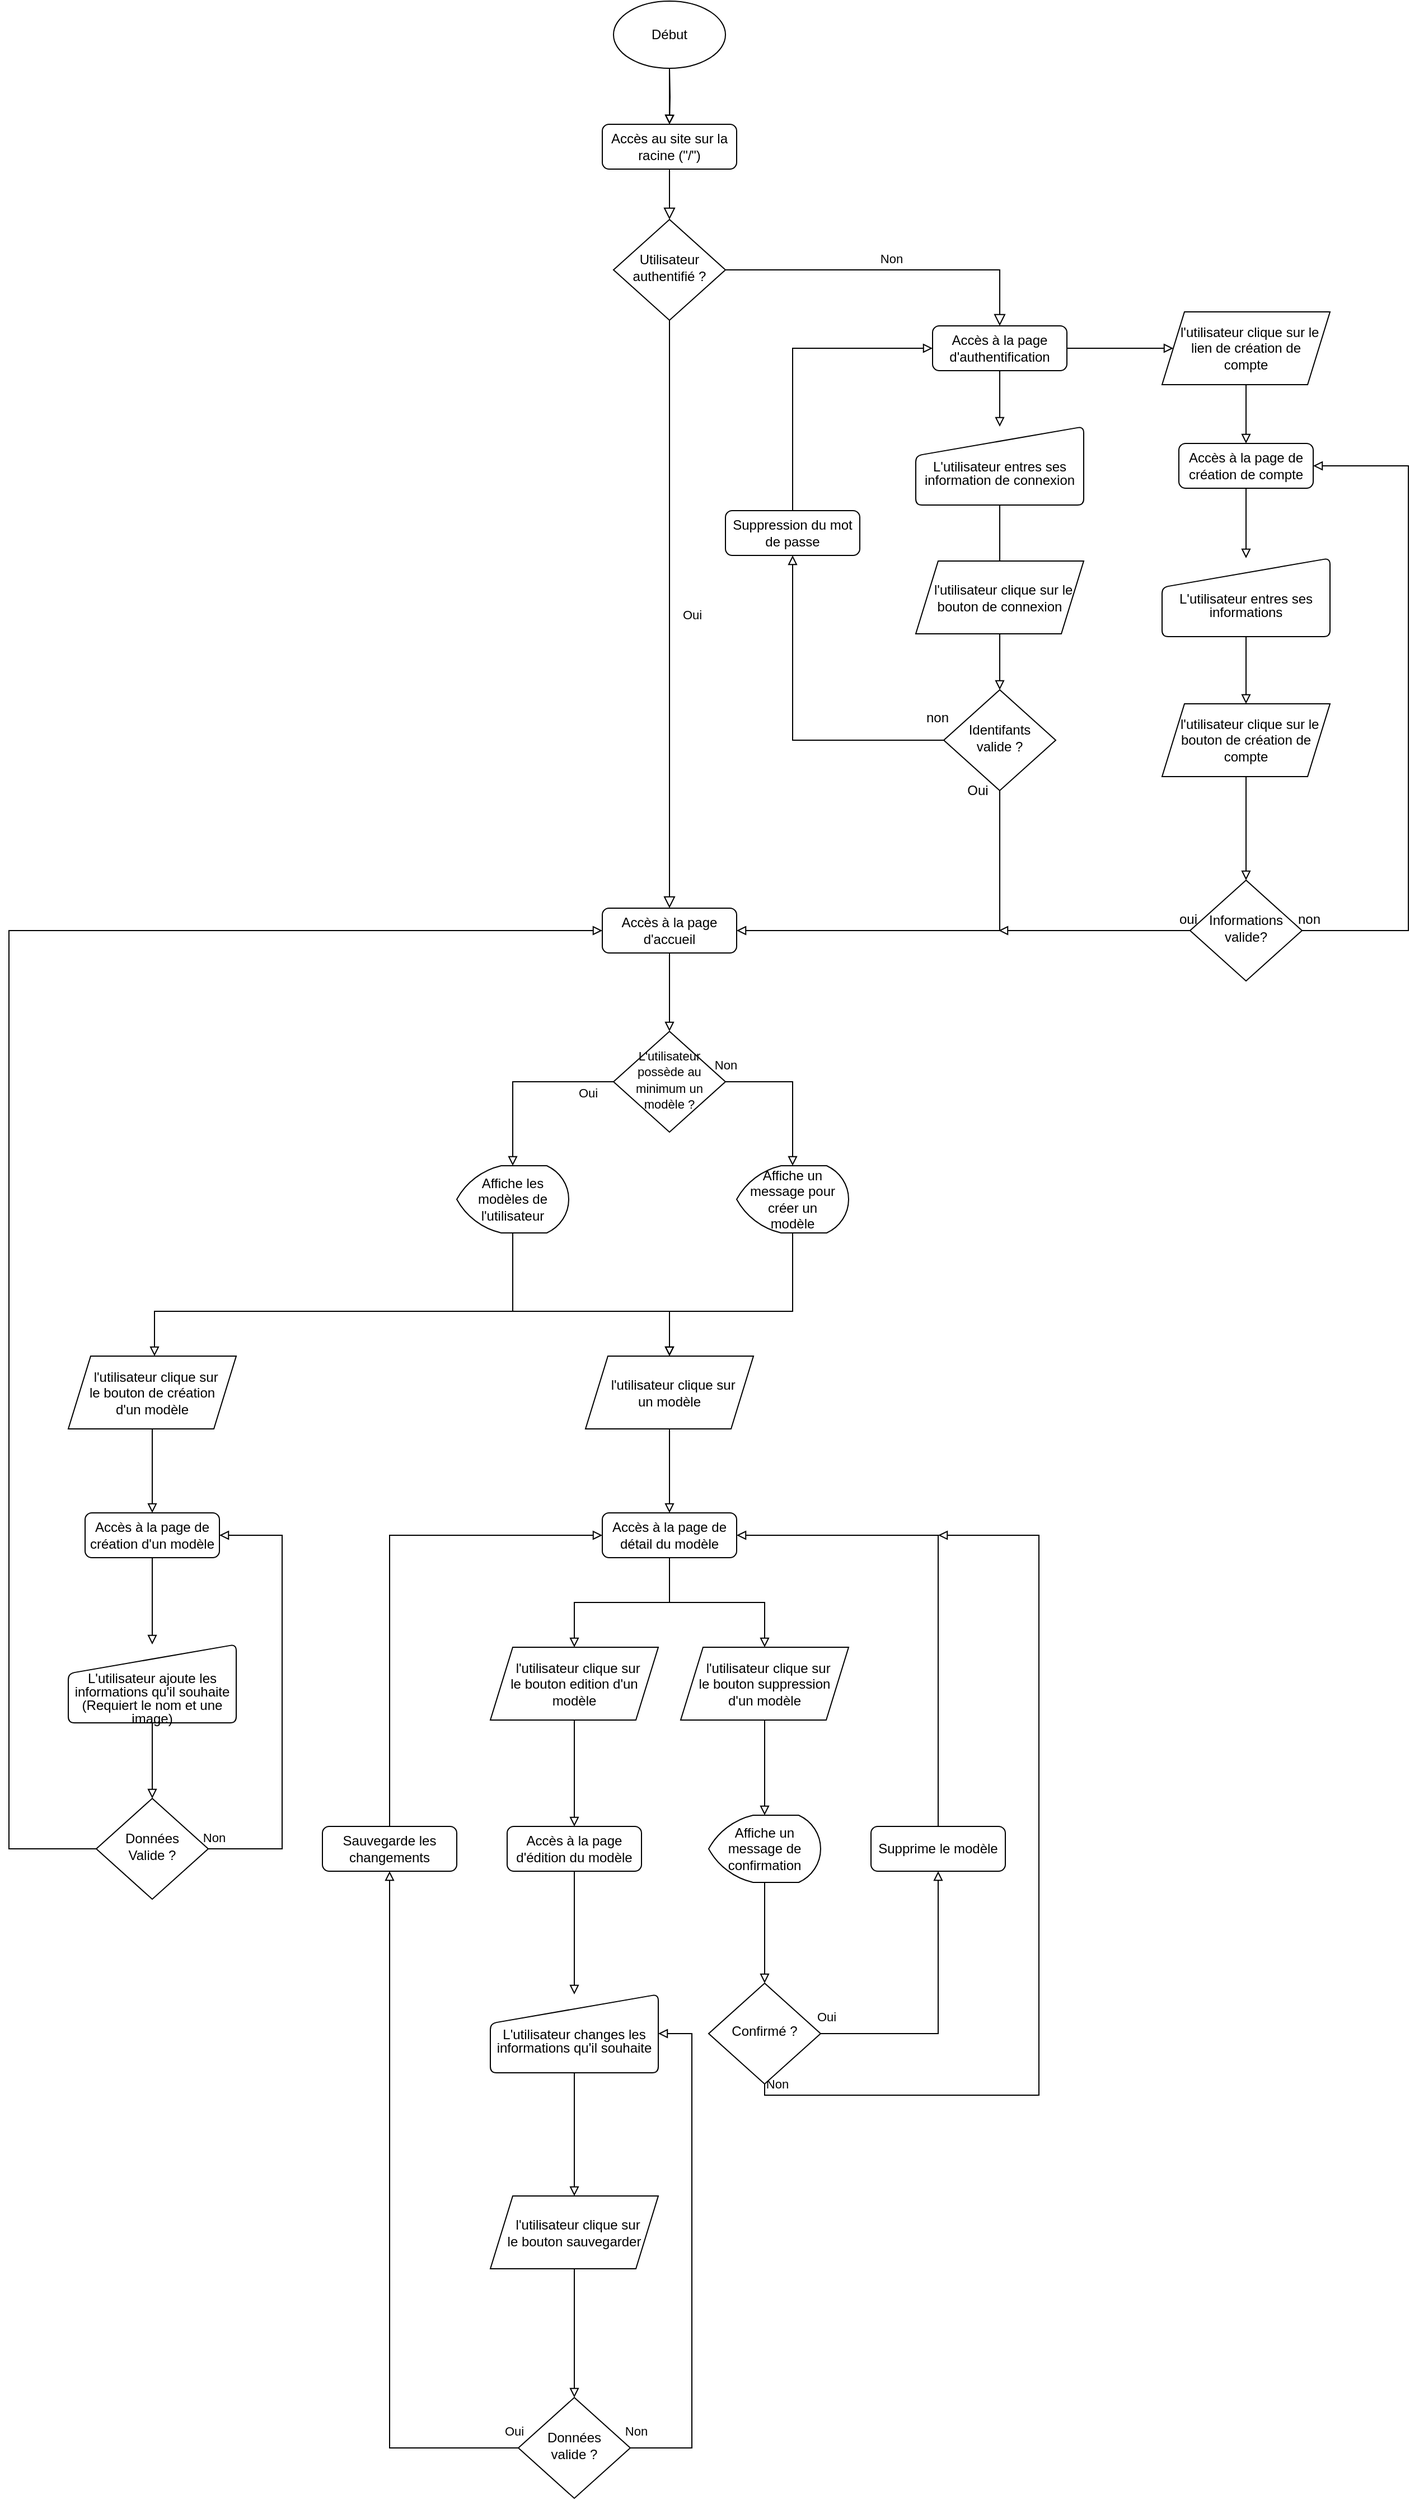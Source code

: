 <mxfile version="20.8.16" type="device"><diagram id="C5RBs43oDa-KdzZeNtuy" name="Page-1"><mxGraphModel dx="2899" dy="1212" grid="1" gridSize="10" guides="1" tooltips="1" connect="1" arrows="1" fold="1" page="1" pageScale="1" pageWidth="827" pageHeight="1169" math="0" shadow="0"><root><mxCell id="WIyWlLk6GJQsqaUBKTNV-0"/><mxCell id="WIyWlLk6GJQsqaUBKTNV-1" parent="WIyWlLk6GJQsqaUBKTNV-0"/><mxCell id="WIyWlLk6GJQsqaUBKTNV-2" value="" style="rounded=0;html=1;jettySize=auto;orthogonalLoop=1;fontSize=11;endArrow=block;endFill=0;endSize=8;strokeWidth=1;shadow=0;labelBackgroundColor=none;edgeStyle=orthogonalEdgeStyle;" parent="WIyWlLk6GJQsqaUBKTNV-1" source="WIyWlLk6GJQsqaUBKTNV-3" target="WIyWlLk6GJQsqaUBKTNV-6" edge="1"><mxGeometry relative="1" as="geometry"/></mxCell><mxCell id="WIyWlLk6GJQsqaUBKTNV-3" value="Accès au site sur la racine (&quot;/&quot;)" style="rounded=1;whiteSpace=wrap;html=1;fontSize=12;glass=0;strokeWidth=1;shadow=0;" parent="WIyWlLk6GJQsqaUBKTNV-1" vertex="1"><mxGeometry x="160" y="150" width="120" height="40" as="geometry"/></mxCell><mxCell id="WIyWlLk6GJQsqaUBKTNV-5" value="Non" style="edgeStyle=orthogonalEdgeStyle;rounded=0;html=1;jettySize=auto;orthogonalLoop=1;fontSize=11;endArrow=block;endFill=0;endSize=8;strokeWidth=1;shadow=0;labelBackgroundColor=none;" parent="WIyWlLk6GJQsqaUBKTNV-1" source="WIyWlLk6GJQsqaUBKTNV-6" target="WIyWlLk6GJQsqaUBKTNV-7" edge="1"><mxGeometry y="10" relative="1" as="geometry"><mxPoint as="offset"/><Array as="points"><mxPoint x="515" y="280"/></Array></mxGeometry></mxCell><mxCell id="WIyWlLk6GJQsqaUBKTNV-6" value="Utilisateur authentifié ?" style="rhombus;whiteSpace=wrap;html=1;shadow=0;fontFamily=Helvetica;fontSize=12;align=center;strokeWidth=1;spacing=6;spacingTop=-4;" parent="WIyWlLk6GJQsqaUBKTNV-1" vertex="1"><mxGeometry x="170" y="235" width="100" height="90" as="geometry"/></mxCell><mxCell id="S2-JYtEL5foQ4OVLpfOe-20" style="edgeStyle=orthogonalEdgeStyle;rounded=0;orthogonalLoop=1;jettySize=auto;html=1;fontSize=12;endArrow=block;endFill=0;" parent="WIyWlLk6GJQsqaUBKTNV-1" source="WIyWlLk6GJQsqaUBKTNV-7" target="S2-JYtEL5foQ4OVLpfOe-7" edge="1"><mxGeometry relative="1" as="geometry"/></mxCell><mxCell id="S2-JYtEL5foQ4OVLpfOe-22" style="edgeStyle=orthogonalEdgeStyle;rounded=0;orthogonalLoop=1;jettySize=auto;html=1;fontSize=12;endArrow=block;endFill=0;" parent="WIyWlLk6GJQsqaUBKTNV-1" source="WIyWlLk6GJQsqaUBKTNV-7" target="S2-JYtEL5foQ4OVLpfOe-18" edge="1"><mxGeometry relative="1" as="geometry"/></mxCell><mxCell id="WIyWlLk6GJQsqaUBKTNV-7" value="Accès à la page d'authentification" style="rounded=1;whiteSpace=wrap;html=1;fontSize=12;glass=0;strokeWidth=1;shadow=0;" parent="WIyWlLk6GJQsqaUBKTNV-1" vertex="1"><mxGeometry x="455" y="330" width="120" height="40" as="geometry"/></mxCell><mxCell id="S2-JYtEL5foQ4OVLpfOe-1" value="" style="edgeStyle=orthogonalEdgeStyle;rounded=0;orthogonalLoop=1;jettySize=auto;html=1;endArrow=block;endFill=0;" parent="WIyWlLk6GJQsqaUBKTNV-1" target="WIyWlLk6GJQsqaUBKTNV-3" edge="1"><mxGeometry relative="1" as="geometry"><mxPoint x="220" y="100" as="sourcePoint"/></mxGeometry></mxCell><mxCell id="S2-JYtEL5foQ4OVLpfOe-3" value="Oui" style="rounded=0;html=1;jettySize=auto;orthogonalLoop=1;fontSize=11;endArrow=block;endFill=0;endSize=8;strokeWidth=1;shadow=0;labelBackgroundColor=none;edgeStyle=orthogonalEdgeStyle;" parent="WIyWlLk6GJQsqaUBKTNV-1" source="WIyWlLk6GJQsqaUBKTNV-6" target="S2-JYtEL5foQ4OVLpfOe-2" edge="1"><mxGeometry y="20" relative="1" as="geometry"><mxPoint as="offset"/><mxPoint x="220" y="320.0" as="sourcePoint"/><mxPoint x="220" y="510" as="targetPoint"/></mxGeometry></mxCell><mxCell id="9rnYsGRdycheL-LytZhB-4" value="" style="edgeStyle=orthogonalEdgeStyle;rounded=0;orthogonalLoop=1;jettySize=auto;html=1;endArrow=block;endFill=0;" parent="WIyWlLk6GJQsqaUBKTNV-1" source="S2-JYtEL5foQ4OVLpfOe-2" target="9rnYsGRdycheL-LytZhB-3" edge="1"><mxGeometry relative="1" as="geometry"/></mxCell><mxCell id="S2-JYtEL5foQ4OVLpfOe-2" value="Accès à la page d'accueil" style="rounded=1;whiteSpace=wrap;html=1;fontSize=12;glass=0;strokeWidth=1;shadow=0;" parent="WIyWlLk6GJQsqaUBKTNV-1" vertex="1"><mxGeometry x="160" y="850" width="120" height="40" as="geometry"/></mxCell><mxCell id="S2-JYtEL5foQ4OVLpfOe-10" value="Oui" style="edgeStyle=orthogonalEdgeStyle;rounded=0;orthogonalLoop=1;jettySize=auto;html=1;fontSize=12;endArrow=block;endFill=0;" parent="WIyWlLk6GJQsqaUBKTNV-1" source="S2-JYtEL5foQ4OVLpfOe-4" target="S2-JYtEL5foQ4OVLpfOe-2" edge="1"><mxGeometry x="-1.0" y="-20" relative="1" as="geometry"><mxPoint x="535" y="760" as="sourcePoint"/><Array as="points"><mxPoint x="515" y="870"/></Array><mxPoint as="offset"/></mxGeometry></mxCell><mxCell id="S2-JYtEL5foQ4OVLpfOe-15" value="non" style="edgeStyle=orthogonalEdgeStyle;rounded=0;orthogonalLoop=1;jettySize=auto;html=1;fontSize=12;endArrow=block;endFill=0;" parent="WIyWlLk6GJQsqaUBKTNV-1" source="S2-JYtEL5foQ4OVLpfOe-4" target="S2-JYtEL5foQ4OVLpfOe-13" edge="1"><mxGeometry x="-0.957" y="-20" relative="1" as="geometry"><mxPoint as="offset"/></mxGeometry></mxCell><mxCell id="S2-JYtEL5foQ4OVLpfOe-4" value="Identifants valide ?" style="rhombus;whiteSpace=wrap;html=1;shadow=0;fontFamily=Helvetica;fontSize=12;align=center;strokeWidth=1;spacing=6;spacingTop=-4;" parent="WIyWlLk6GJQsqaUBKTNV-1" vertex="1"><mxGeometry x="465" y="655" width="100" height="90" as="geometry"/></mxCell><mxCell id="S2-JYtEL5foQ4OVLpfOe-6" value="" style="edgeStyle=orthogonalEdgeStyle;rounded=0;orthogonalLoop=1;jettySize=auto;html=1;endArrow=block;endFill=0;" parent="WIyWlLk6GJQsqaUBKTNV-1" source="S2-JYtEL5foQ4OVLpfOe-5" target="WIyWlLk6GJQsqaUBKTNV-3" edge="1"><mxGeometry relative="1" as="geometry"/></mxCell><mxCell id="S2-JYtEL5foQ4OVLpfOe-5" value="Début" style="strokeWidth=1;html=1;shape=mxgraph.flowchart.start_1;whiteSpace=wrap;" parent="WIyWlLk6GJQsqaUBKTNV-1" vertex="1"><mxGeometry x="170" y="40" width="100" height="60" as="geometry"/></mxCell><mxCell id="S2-JYtEL5foQ4OVLpfOe-12" value="" style="edgeStyle=orthogonalEdgeStyle;rounded=0;orthogonalLoop=1;jettySize=auto;html=1;fontSize=12;endArrow=block;endFill=0;startArrow=none;" parent="WIyWlLk6GJQsqaUBKTNV-1" source="S2-JYtEL5foQ4OVLpfOe-23" target="S2-JYtEL5foQ4OVLpfOe-4" edge="1"><mxGeometry relative="1" as="geometry"/></mxCell><mxCell id="S2-JYtEL5foQ4OVLpfOe-7" value="&lt;p style=&quot;line-height: 100%;&quot;&gt;&lt;font style=&quot;font-size: 12px;&quot;&gt;&lt;br&gt;L'utilisateur entres ses information de connexion&lt;/font&gt;&lt;/p&gt;" style="html=1;strokeWidth=1;shape=manualInput;whiteSpace=wrap;rounded=1;size=26;arcSize=11;" parent="WIyWlLk6GJQsqaUBKTNV-1" vertex="1"><mxGeometry x="440" y="420" width="150" height="70" as="geometry"/></mxCell><mxCell id="S2-JYtEL5foQ4OVLpfOe-21" style="edgeStyle=orthogonalEdgeStyle;rounded=0;orthogonalLoop=1;jettySize=auto;html=1;fontSize=12;endArrow=block;endFill=0;" parent="WIyWlLk6GJQsqaUBKTNV-1" source="S2-JYtEL5foQ4OVLpfOe-13" target="WIyWlLk6GJQsqaUBKTNV-7" edge="1"><mxGeometry relative="1" as="geometry"><Array as="points"><mxPoint x="330" y="350"/></Array></mxGeometry></mxCell><mxCell id="S2-JYtEL5foQ4OVLpfOe-13" value="Suppression du mot de passe" style="rounded=1;whiteSpace=wrap;html=1;fontSize=12;glass=0;strokeWidth=1;shadow=0;" parent="WIyWlLk6GJQsqaUBKTNV-1" vertex="1"><mxGeometry x="270" y="495" width="120" height="40" as="geometry"/></mxCell><mxCell id="S2-JYtEL5foQ4OVLpfOe-26" style="edgeStyle=orthogonalEdgeStyle;rounded=0;orthogonalLoop=1;jettySize=auto;html=1;fontSize=12;endArrow=block;endFill=0;" parent="WIyWlLk6GJQsqaUBKTNV-1" source="S2-JYtEL5foQ4OVLpfOe-18" target="S2-JYtEL5foQ4OVLpfOe-25" edge="1"><mxGeometry relative="1" as="geometry"/></mxCell><mxCell id="S2-JYtEL5foQ4OVLpfOe-18" value="&amp;nbsp; l'utilisateur clique sur le&lt;br&gt;lien de création de&lt;br&gt;compte" style="shape=parallelogram;perimeter=parallelogramPerimeter;whiteSpace=wrap;html=1;fixedSize=1;strokeWidth=1;fontSize=12;" parent="WIyWlLk6GJQsqaUBKTNV-1" vertex="1"><mxGeometry x="660" y="317.5" width="150" height="65" as="geometry"/></mxCell><mxCell id="S2-JYtEL5foQ4OVLpfOe-24" value="" style="edgeStyle=orthogonalEdgeStyle;rounded=0;orthogonalLoop=1;jettySize=auto;html=1;fontSize=12;endArrow=none;endFill=0;" parent="WIyWlLk6GJQsqaUBKTNV-1" source="S2-JYtEL5foQ4OVLpfOe-7" target="S2-JYtEL5foQ4OVLpfOe-23" edge="1"><mxGeometry relative="1" as="geometry"><mxPoint x="515.0" y="490" as="sourcePoint"/><mxPoint x="515.0" y="720" as="targetPoint"/></mxGeometry></mxCell><mxCell id="S2-JYtEL5foQ4OVLpfOe-23" value="&amp;nbsp; l'utilisateur clique sur le&lt;br&gt;bouton de connexion" style="shape=parallelogram;perimeter=parallelogramPerimeter;whiteSpace=wrap;html=1;fixedSize=1;strokeWidth=1;fontSize=12;" parent="WIyWlLk6GJQsqaUBKTNV-1" vertex="1"><mxGeometry x="440" y="540" width="150" height="65" as="geometry"/></mxCell><mxCell id="S2-JYtEL5foQ4OVLpfOe-28" value="" style="edgeStyle=orthogonalEdgeStyle;rounded=0;orthogonalLoop=1;jettySize=auto;html=1;fontSize=12;endArrow=block;endFill=0;" parent="WIyWlLk6GJQsqaUBKTNV-1" source="S2-JYtEL5foQ4OVLpfOe-25" target="S2-JYtEL5foQ4OVLpfOe-27" edge="1"><mxGeometry relative="1" as="geometry"/></mxCell><mxCell id="S2-JYtEL5foQ4OVLpfOe-25" value="Accès à la page de création de compte" style="rounded=1;whiteSpace=wrap;html=1;fontSize=12;glass=0;strokeWidth=1;shadow=0;" parent="WIyWlLk6GJQsqaUBKTNV-1" vertex="1"><mxGeometry x="675" y="435" width="120" height="40" as="geometry"/></mxCell><mxCell id="S2-JYtEL5foQ4OVLpfOe-30" value="" style="edgeStyle=orthogonalEdgeStyle;rounded=0;orthogonalLoop=1;jettySize=auto;html=1;fontSize=12;endArrow=block;endFill=0;" parent="WIyWlLk6GJQsqaUBKTNV-1" source="S2-JYtEL5foQ4OVLpfOe-27" target="S2-JYtEL5foQ4OVLpfOe-29" edge="1"><mxGeometry relative="1" as="geometry"/></mxCell><mxCell id="S2-JYtEL5foQ4OVLpfOe-27" value="&lt;p style=&quot;line-height: 100%;&quot;&gt;&lt;font style=&quot;font-size: 12px;&quot;&gt;&lt;br&gt;L'utilisateur entres ses informations&lt;/font&gt;&lt;/p&gt;" style="html=1;strokeWidth=1;shape=manualInput;whiteSpace=wrap;rounded=1;size=26;arcSize=11;" parent="WIyWlLk6GJQsqaUBKTNV-1" vertex="1"><mxGeometry x="660" y="537.5" width="150" height="70" as="geometry"/></mxCell><mxCell id="S2-JYtEL5foQ4OVLpfOe-32" style="edgeStyle=orthogonalEdgeStyle;rounded=0;orthogonalLoop=1;jettySize=auto;html=1;fontSize=12;endArrow=block;endFill=0;" parent="WIyWlLk6GJQsqaUBKTNV-1" source="S2-JYtEL5foQ4OVLpfOe-29" target="S2-JYtEL5foQ4OVLpfOe-31" edge="1"><mxGeometry relative="1" as="geometry"><mxPoint x="735.0" y="780" as="targetPoint"/></mxGeometry></mxCell><mxCell id="S2-JYtEL5foQ4OVLpfOe-29" value="&amp;nbsp; l'utilisateur clique sur le&lt;br&gt;bouton de création de compte" style="shape=parallelogram;perimeter=parallelogramPerimeter;whiteSpace=wrap;html=1;fixedSize=1;strokeWidth=1;fontSize=12;" parent="WIyWlLk6GJQsqaUBKTNV-1" vertex="1"><mxGeometry x="660" y="667.5" width="150" height="65" as="geometry"/></mxCell><mxCell id="S2-JYtEL5foQ4OVLpfOe-33" value="oui" style="edgeStyle=orthogonalEdgeStyle;rounded=0;orthogonalLoop=1;jettySize=auto;html=1;fontSize=12;endArrow=block;endFill=0;" parent="WIyWlLk6GJQsqaUBKTNV-1" edge="1"><mxGeometry x="-0.926" y="-10" relative="1" as="geometry"><mxPoint as="offset"/><mxPoint x="689" y="870" as="sourcePoint"/><mxPoint x="514" y="870" as="targetPoint"/></mxGeometry></mxCell><mxCell id="S2-JYtEL5foQ4OVLpfOe-34" value="non" style="edgeStyle=orthogonalEdgeStyle;rounded=0;orthogonalLoop=1;jettySize=auto;html=1;entryX=1;entryY=0.5;entryDx=0;entryDy=0;fontSize=12;endArrow=block;endFill=0;" parent="WIyWlLk6GJQsqaUBKTNV-1" source="S2-JYtEL5foQ4OVLpfOe-31" target="S2-JYtEL5foQ4OVLpfOe-25" edge="1"><mxGeometry x="-0.98" y="10" relative="1" as="geometry"><Array as="points"><mxPoint x="880" y="870"/><mxPoint x="880" y="455"/></Array><mxPoint as="offset"/></mxGeometry></mxCell><mxCell id="S2-JYtEL5foQ4OVLpfOe-31" value="Informations valide?" style="rhombus;whiteSpace=wrap;html=1;shadow=0;fontFamily=Helvetica;fontSize=12;align=center;strokeWidth=1;spacing=6;spacingTop=-4;" parent="WIyWlLk6GJQsqaUBKTNV-1" vertex="1"><mxGeometry x="685" y="825" width="100" height="90" as="geometry"/></mxCell><mxCell id="9rnYsGRdycheL-LytZhB-9" style="edgeStyle=orthogonalEdgeStyle;rounded=0;orthogonalLoop=1;jettySize=auto;html=1;fontSize=11;endArrow=block;endFill=0;" parent="WIyWlLk6GJQsqaUBKTNV-1" source="9rnYsGRdycheL-LytZhB-1" target="9rnYsGRdycheL-LytZhB-8" edge="1"><mxGeometry relative="1" as="geometry"><Array as="points"><mxPoint x="80" y="1210"/><mxPoint x="220" y="1210"/></Array></mxGeometry></mxCell><mxCell id="9rnYsGRdycheL-LytZhB-12" style="edgeStyle=orthogonalEdgeStyle;rounded=0;orthogonalLoop=1;jettySize=auto;html=1;fontSize=11;endArrow=block;endFill=0;" parent="WIyWlLk6GJQsqaUBKTNV-1" source="9rnYsGRdycheL-LytZhB-1" target="9rnYsGRdycheL-LytZhB-11" edge="1"><mxGeometry relative="1" as="geometry"><Array as="points"><mxPoint x="80" y="1210"/><mxPoint x="-240" y="1210"/></Array><mxPoint x="214.0" y="1180" as="sourcePoint"/><mxPoint x="-216.0" y="1250" as="targetPoint"/></mxGeometry></mxCell><mxCell id="9rnYsGRdycheL-LytZhB-1" value="Affiche les modèles de l'utilisateur" style="strokeWidth=1;html=1;shape=mxgraph.flowchart.display;whiteSpace=wrap;" parent="WIyWlLk6GJQsqaUBKTNV-1" vertex="1"><mxGeometry x="30" y="1080" width="100" height="60" as="geometry"/></mxCell><mxCell id="9rnYsGRdycheL-LytZhB-5" value="Oui" style="edgeStyle=orthogonalEdgeStyle;rounded=0;orthogonalLoop=1;jettySize=auto;html=1;fontSize=11;endArrow=block;endFill=0;" parent="WIyWlLk6GJQsqaUBKTNV-1" source="9rnYsGRdycheL-LytZhB-3" target="9rnYsGRdycheL-LytZhB-1" edge="1"><mxGeometry x="-0.714" y="10" relative="1" as="geometry"><mxPoint as="offset"/></mxGeometry></mxCell><mxCell id="9rnYsGRdycheL-LytZhB-7" value="Non" style="edgeStyle=orthogonalEdgeStyle;rounded=0;orthogonalLoop=1;jettySize=auto;html=1;fontSize=11;endArrow=block;endFill=0;" parent="WIyWlLk6GJQsqaUBKTNV-1" source="9rnYsGRdycheL-LytZhB-3" target="9rnYsGRdycheL-LytZhB-6" edge="1"><mxGeometry x="-1.0" y="15" relative="1" as="geometry"><mxPoint as="offset"/></mxGeometry></mxCell><mxCell id="9rnYsGRdycheL-LytZhB-3" value="&lt;font style=&quot;font-size: 11px;&quot;&gt;L'utilisateur possède au minimum un modèle ?&lt;/font&gt;" style="rhombus;whiteSpace=wrap;html=1;shadow=0;fontFamily=Helvetica;fontSize=12;align=center;strokeWidth=1;spacing=6;spacingTop=-4;" parent="WIyWlLk6GJQsqaUBKTNV-1" vertex="1"><mxGeometry x="170" y="960" width="100" height="90" as="geometry"/></mxCell><mxCell id="9rnYsGRdycheL-LytZhB-10" style="edgeStyle=orthogonalEdgeStyle;rounded=0;orthogonalLoop=1;jettySize=auto;html=1;fontSize=11;endArrow=block;endFill=0;" parent="WIyWlLk6GJQsqaUBKTNV-1" source="9rnYsGRdycheL-LytZhB-6" target="9rnYsGRdycheL-LytZhB-8" edge="1"><mxGeometry relative="1" as="geometry"><Array as="points"><mxPoint x="330" y="1210"/><mxPoint x="220" y="1210"/></Array></mxGeometry></mxCell><mxCell id="9rnYsGRdycheL-LytZhB-6" value="Affiche un message pour créer un &lt;br&gt;modèle" style="strokeWidth=1;html=1;shape=mxgraph.flowchart.display;whiteSpace=wrap;" parent="WIyWlLk6GJQsqaUBKTNV-1" vertex="1"><mxGeometry x="280" y="1080" width="100" height="60" as="geometry"/></mxCell><mxCell id="9rnYsGRdycheL-LytZhB-14" value="" style="edgeStyle=orthogonalEdgeStyle;rounded=0;orthogonalLoop=1;jettySize=auto;html=1;fontSize=11;endArrow=block;endFill=0;" parent="WIyWlLk6GJQsqaUBKTNV-1" source="9rnYsGRdycheL-LytZhB-8" target="9rnYsGRdycheL-LytZhB-13" edge="1"><mxGeometry relative="1" as="geometry"/></mxCell><mxCell id="9rnYsGRdycheL-LytZhB-8" value="&amp;nbsp; l'utilisateur clique sur&lt;br&gt;un modèle" style="shape=parallelogram;perimeter=parallelogramPerimeter;whiteSpace=wrap;html=1;fixedSize=1;strokeWidth=1;fontSize=12;" parent="WIyWlLk6GJQsqaUBKTNV-1" vertex="1"><mxGeometry x="145" y="1250" width="150" height="65" as="geometry"/></mxCell><mxCell id="9rnYsGRdycheL-LytZhB-16" value="" style="edgeStyle=orthogonalEdgeStyle;rounded=0;orthogonalLoop=1;jettySize=auto;html=1;fontSize=11;endArrow=block;endFill=0;" parent="WIyWlLk6GJQsqaUBKTNV-1" source="9rnYsGRdycheL-LytZhB-11" target="9rnYsGRdycheL-LytZhB-15" edge="1"><mxGeometry relative="1" as="geometry"/></mxCell><mxCell id="9rnYsGRdycheL-LytZhB-11" value="&amp;nbsp; l'utilisateur clique sur&lt;br&gt;le bouton de création&lt;br&gt;d'un modèle" style="shape=parallelogram;perimeter=parallelogramPerimeter;whiteSpace=wrap;html=1;fixedSize=1;strokeWidth=1;fontSize=12;" parent="WIyWlLk6GJQsqaUBKTNV-1" vertex="1"><mxGeometry x="-317" y="1250" width="150" height="65" as="geometry"/></mxCell><mxCell id="9rnYsGRdycheL-LytZhB-18" style="edgeStyle=orthogonalEdgeStyle;rounded=0;orthogonalLoop=1;jettySize=auto;html=1;fontSize=11;endArrow=block;endFill=0;" parent="WIyWlLk6GJQsqaUBKTNV-1" source="9rnYsGRdycheL-LytZhB-13" target="9rnYsGRdycheL-LytZhB-17" edge="1"><mxGeometry relative="1" as="geometry"/></mxCell><mxCell id="9rnYsGRdycheL-LytZhB-20" style="edgeStyle=orthogonalEdgeStyle;rounded=0;orthogonalLoop=1;jettySize=auto;html=1;fontSize=11;endArrow=block;endFill=0;" parent="WIyWlLk6GJQsqaUBKTNV-1" source="9rnYsGRdycheL-LytZhB-13" target="9rnYsGRdycheL-LytZhB-19" edge="1"><mxGeometry relative="1" as="geometry"/></mxCell><mxCell id="9rnYsGRdycheL-LytZhB-13" value="Accès à la page de détail du modèle" style="rounded=1;whiteSpace=wrap;html=1;fontSize=12;glass=0;strokeWidth=1;shadow=0;" parent="WIyWlLk6GJQsqaUBKTNV-1" vertex="1"><mxGeometry x="160" y="1390" width="120" height="40" as="geometry"/></mxCell><mxCell id="UxSKq18goU_2ZJOcrljd-1" value="" style="edgeStyle=orthogonalEdgeStyle;rounded=0;orthogonalLoop=1;jettySize=auto;html=1;endArrow=block;endFill=0;" edge="1" parent="WIyWlLk6GJQsqaUBKTNV-1" source="9rnYsGRdycheL-LytZhB-15" target="UxSKq18goU_2ZJOcrljd-0"><mxGeometry relative="1" as="geometry"/></mxCell><mxCell id="9rnYsGRdycheL-LytZhB-15" value="Accès à la page de création d'un modèle" style="rounded=1;whiteSpace=wrap;html=1;fontSize=12;glass=0;strokeWidth=1;shadow=0;" parent="WIyWlLk6GJQsqaUBKTNV-1" vertex="1"><mxGeometry x="-302" y="1390" width="120" height="40" as="geometry"/></mxCell><mxCell id="9rnYsGRdycheL-LytZhB-31" value="" style="edgeStyle=orthogonalEdgeStyle;rounded=0;orthogonalLoop=1;jettySize=auto;html=1;fontSize=11;endArrow=block;endFill=0;" parent="WIyWlLk6GJQsqaUBKTNV-1" source="9rnYsGRdycheL-LytZhB-17" target="9rnYsGRdycheL-LytZhB-30" edge="1"><mxGeometry relative="1" as="geometry"/></mxCell><mxCell id="9rnYsGRdycheL-LytZhB-17" value="&amp;nbsp; l'utilisateur clique sur&lt;br&gt;le bouton edition d'un modèle" style="shape=parallelogram;perimeter=parallelogramPerimeter;whiteSpace=wrap;html=1;fixedSize=1;strokeWidth=1;fontSize=12;" parent="WIyWlLk6GJQsqaUBKTNV-1" vertex="1"><mxGeometry x="60" y="1510" width="150" height="65" as="geometry"/></mxCell><mxCell id="9rnYsGRdycheL-LytZhB-24" value="" style="edgeStyle=orthogonalEdgeStyle;rounded=0;orthogonalLoop=1;jettySize=auto;html=1;fontSize=11;endArrow=block;endFill=0;" parent="WIyWlLk6GJQsqaUBKTNV-1" source="9rnYsGRdycheL-LytZhB-19" target="9rnYsGRdycheL-LytZhB-23" edge="1"><mxGeometry relative="1" as="geometry"/></mxCell><mxCell id="9rnYsGRdycheL-LytZhB-19" value="&amp;nbsp; l'utilisateur clique sur&lt;br&gt;le bouton suppression&lt;br&gt;d'un modèle" style="shape=parallelogram;perimeter=parallelogramPerimeter;whiteSpace=wrap;html=1;fixedSize=1;strokeWidth=1;fontSize=12;" parent="WIyWlLk6GJQsqaUBKTNV-1" vertex="1"><mxGeometry x="230" y="1510" width="150" height="65" as="geometry"/></mxCell><mxCell id="9rnYsGRdycheL-LytZhB-28" style="edgeStyle=orthogonalEdgeStyle;rounded=0;orthogonalLoop=1;jettySize=auto;html=1;entryX=1;entryY=0.5;entryDx=0;entryDy=0;fontSize=11;endArrow=block;endFill=0;" parent="WIyWlLk6GJQsqaUBKTNV-1" source="9rnYsGRdycheL-LytZhB-21" target="9rnYsGRdycheL-LytZhB-13" edge="1"><mxGeometry relative="1" as="geometry"><Array as="points"><mxPoint x="460" y="1410"/></Array></mxGeometry></mxCell><mxCell id="9rnYsGRdycheL-LytZhB-21" value="Supprime le modèle" style="rounded=1;whiteSpace=wrap;html=1;fontSize=12;glass=0;strokeWidth=1;shadow=0;" parent="WIyWlLk6GJQsqaUBKTNV-1" vertex="1"><mxGeometry x="400" y="1670" width="120" height="40" as="geometry"/></mxCell><mxCell id="9rnYsGRdycheL-LytZhB-26" value="" style="edgeStyle=orthogonalEdgeStyle;rounded=0;orthogonalLoop=1;jettySize=auto;html=1;fontSize=11;endArrow=block;endFill=0;" parent="WIyWlLk6GJQsqaUBKTNV-1" source="9rnYsGRdycheL-LytZhB-23" target="9rnYsGRdycheL-LytZhB-25" edge="1"><mxGeometry relative="1" as="geometry"/></mxCell><mxCell id="9rnYsGRdycheL-LytZhB-23" value="Affiche un message de confirmation" style="strokeWidth=1;html=1;shape=mxgraph.flowchart.display;whiteSpace=wrap;" parent="WIyWlLk6GJQsqaUBKTNV-1" vertex="1"><mxGeometry x="255" y="1660" width="100" height="60" as="geometry"/></mxCell><mxCell id="9rnYsGRdycheL-LytZhB-27" value="Oui" style="edgeStyle=orthogonalEdgeStyle;rounded=0;orthogonalLoop=1;jettySize=auto;html=1;fontSize=11;endArrow=block;endFill=0;" parent="WIyWlLk6GJQsqaUBKTNV-1" source="9rnYsGRdycheL-LytZhB-25" target="9rnYsGRdycheL-LytZhB-21" edge="1"><mxGeometry x="-0.96" y="15" relative="1" as="geometry"><mxPoint as="offset"/></mxGeometry></mxCell><mxCell id="9rnYsGRdycheL-LytZhB-29" value="Non" style="edgeStyle=orthogonalEdgeStyle;rounded=0;orthogonalLoop=1;jettySize=auto;html=1;fontSize=11;endArrow=block;endFill=0;" parent="WIyWlLk6GJQsqaUBKTNV-1" source="9rnYsGRdycheL-LytZhB-25" edge="1"><mxGeometry x="-0.951" y="10" relative="1" as="geometry"><Array as="points"><mxPoint x="305" y="1910"/><mxPoint x="550" y="1910"/><mxPoint x="550" y="1410"/></Array><mxPoint as="offset"/><mxPoint x="460" y="1410" as="targetPoint"/></mxGeometry></mxCell><mxCell id="9rnYsGRdycheL-LytZhB-25" value="Confirmé ?" style="rhombus;whiteSpace=wrap;html=1;shadow=0;fontFamily=Helvetica;fontSize=12;align=center;strokeWidth=1;spacing=6;spacingTop=-4;" parent="WIyWlLk6GJQsqaUBKTNV-1" vertex="1"><mxGeometry x="255" y="1810" width="100" height="90" as="geometry"/></mxCell><mxCell id="9rnYsGRdycheL-LytZhB-33" value="" style="edgeStyle=orthogonalEdgeStyle;rounded=0;orthogonalLoop=1;jettySize=auto;html=1;fontSize=11;endArrow=block;endFill=0;" parent="WIyWlLk6GJQsqaUBKTNV-1" source="9rnYsGRdycheL-LytZhB-30" target="9rnYsGRdycheL-LytZhB-32" edge="1"><mxGeometry relative="1" as="geometry"/></mxCell><mxCell id="9rnYsGRdycheL-LytZhB-30" value="Accès à la page d'édition du modèle" style="rounded=1;whiteSpace=wrap;html=1;fontSize=12;glass=0;strokeWidth=1;shadow=0;" parent="WIyWlLk6GJQsqaUBKTNV-1" vertex="1"><mxGeometry x="75" y="1670" width="120" height="40" as="geometry"/></mxCell><mxCell id="9rnYsGRdycheL-LytZhB-35" value="" style="edgeStyle=orthogonalEdgeStyle;rounded=0;orthogonalLoop=1;jettySize=auto;html=1;fontSize=11;endArrow=block;endFill=0;" parent="WIyWlLk6GJQsqaUBKTNV-1" source="9rnYsGRdycheL-LytZhB-32" target="9rnYsGRdycheL-LytZhB-34" edge="1"><mxGeometry relative="1" as="geometry"/></mxCell><mxCell id="9rnYsGRdycheL-LytZhB-32" value="&lt;p style=&quot;line-height: 100%;&quot;&gt;&lt;font style=&quot;font-size: 12px;&quot;&gt;&lt;br&gt;L'utilisateur changes les informations qu'il souhaite&lt;/font&gt;&lt;/p&gt;" style="html=1;strokeWidth=1;shape=manualInput;whiteSpace=wrap;rounded=1;size=26;arcSize=11;" parent="WIyWlLk6GJQsqaUBKTNV-1" vertex="1"><mxGeometry x="60" y="1820" width="150" height="70" as="geometry"/></mxCell><mxCell id="9rnYsGRdycheL-LytZhB-42" value="" style="edgeStyle=orthogonalEdgeStyle;rounded=0;orthogonalLoop=1;jettySize=auto;html=1;fontSize=11;endArrow=block;endFill=0;" parent="WIyWlLk6GJQsqaUBKTNV-1" source="9rnYsGRdycheL-LytZhB-34" target="9rnYsGRdycheL-LytZhB-41" edge="1"><mxGeometry relative="1" as="geometry"/></mxCell><mxCell id="9rnYsGRdycheL-LytZhB-34" value="&amp;nbsp; l'utilisateur clique sur&lt;br&gt;le bouton sauvegarder" style="shape=parallelogram;perimeter=parallelogramPerimeter;whiteSpace=wrap;html=1;fixedSize=1;strokeWidth=1;fontSize=12;" parent="WIyWlLk6GJQsqaUBKTNV-1" vertex="1"><mxGeometry x="60" y="2000" width="150" height="65" as="geometry"/></mxCell><mxCell id="9rnYsGRdycheL-LytZhB-40" style="edgeStyle=orthogonalEdgeStyle;rounded=0;orthogonalLoop=1;jettySize=auto;html=1;fontSize=11;endArrow=block;endFill=0;" parent="WIyWlLk6GJQsqaUBKTNV-1" source="9rnYsGRdycheL-LytZhB-37" target="9rnYsGRdycheL-LytZhB-13" edge="1"><mxGeometry relative="1" as="geometry"><Array as="points"><mxPoint x="-30" y="1410"/></Array></mxGeometry></mxCell><mxCell id="9rnYsGRdycheL-LytZhB-37" value="Sauvegarde les changements" style="rounded=1;whiteSpace=wrap;html=1;fontSize=12;glass=0;strokeWidth=1;shadow=0;" parent="WIyWlLk6GJQsqaUBKTNV-1" vertex="1"><mxGeometry x="-90" y="1670" width="120" height="40" as="geometry"/></mxCell><mxCell id="9rnYsGRdycheL-LytZhB-43" value="Oui" style="edgeStyle=orthogonalEdgeStyle;rounded=0;orthogonalLoop=1;jettySize=auto;html=1;fontSize=11;endArrow=block;endFill=0;" parent="WIyWlLk6GJQsqaUBKTNV-1" source="9rnYsGRdycheL-LytZhB-41" target="9rnYsGRdycheL-LytZhB-37" edge="1"><mxGeometry x="-0.985" y="-15" relative="1" as="geometry"><mxPoint as="offset"/></mxGeometry></mxCell><mxCell id="9rnYsGRdycheL-LytZhB-44" value="Non" style="edgeStyle=orthogonalEdgeStyle;rounded=0;orthogonalLoop=1;jettySize=auto;html=1;entryX=1;entryY=0.5;entryDx=0;entryDy=0;fontSize=11;endArrow=block;endFill=0;" parent="WIyWlLk6GJQsqaUBKTNV-1" source="9rnYsGRdycheL-LytZhB-41" target="9rnYsGRdycheL-LytZhB-32" edge="1"><mxGeometry x="-0.977" y="15" relative="1" as="geometry"><Array as="points"><mxPoint x="240" y="2225"/><mxPoint x="240" y="1855"/></Array><mxPoint as="offset"/></mxGeometry></mxCell><mxCell id="9rnYsGRdycheL-LytZhB-41" value="Données&lt;br&gt;valide ?" style="rhombus;whiteSpace=wrap;html=1;shadow=0;fontFamily=Helvetica;fontSize=12;align=center;strokeWidth=1;spacing=6;spacingTop=-4;" parent="WIyWlLk6GJQsqaUBKTNV-1" vertex="1"><mxGeometry x="85" y="2180" width="100" height="90" as="geometry"/></mxCell><mxCell id="UxSKq18goU_2ZJOcrljd-3" value="" style="edgeStyle=orthogonalEdgeStyle;rounded=0;orthogonalLoop=1;jettySize=auto;html=1;endArrow=block;endFill=0;" edge="1" parent="WIyWlLk6GJQsqaUBKTNV-1" source="UxSKq18goU_2ZJOcrljd-0" target="UxSKq18goU_2ZJOcrljd-2"><mxGeometry relative="1" as="geometry"/></mxCell><mxCell id="UxSKq18goU_2ZJOcrljd-0" value="&lt;p style=&quot;line-height: 100%;&quot;&gt;&lt;font style=&quot;font-size: 12px;&quot;&gt;&lt;br&gt;&lt;br&gt;L'utilisateur ajoute les informations qu'il souhaite&lt;br&gt;(Requiert le nom et une image)&lt;/font&gt;&lt;/p&gt;" style="html=1;strokeWidth=1;shape=manualInput;whiteSpace=wrap;rounded=1;size=26;arcSize=11;" vertex="1" parent="WIyWlLk6GJQsqaUBKTNV-1"><mxGeometry x="-317" y="1507.5" width="150" height="70" as="geometry"/></mxCell><mxCell id="UxSKq18goU_2ZJOcrljd-4" value="Non" style="edgeStyle=orthogonalEdgeStyle;rounded=0;orthogonalLoop=1;jettySize=auto;html=1;endArrow=block;endFill=0;" edge="1" parent="WIyWlLk6GJQsqaUBKTNV-1" source="UxSKq18goU_2ZJOcrljd-2" target="9rnYsGRdycheL-LytZhB-15"><mxGeometry x="-0.977" y="10" relative="1" as="geometry"><Array as="points"><mxPoint x="-126" y="1690"/><mxPoint x="-126" y="1410"/></Array><mxPoint as="offset"/></mxGeometry></mxCell><mxCell id="UxSKq18goU_2ZJOcrljd-6" style="edgeStyle=orthogonalEdgeStyle;rounded=0;orthogonalLoop=1;jettySize=auto;html=1;endArrow=block;endFill=0;" edge="1" parent="WIyWlLk6GJQsqaUBKTNV-1" source="UxSKq18goU_2ZJOcrljd-2" target="S2-JYtEL5foQ4OVLpfOe-2"><mxGeometry relative="1" as="geometry"><Array as="points"><mxPoint x="-370" y="1690"/><mxPoint x="-370" y="870"/></Array></mxGeometry></mxCell><mxCell id="UxSKq18goU_2ZJOcrljd-2" value="Données&lt;br&gt;Valide ?" style="rhombus;whiteSpace=wrap;html=1;shadow=0;fontFamily=Helvetica;fontSize=12;align=center;strokeWidth=1;spacing=6;spacingTop=-4;" vertex="1" parent="WIyWlLk6GJQsqaUBKTNV-1"><mxGeometry x="-292" y="1645" width="100" height="90" as="geometry"/></mxCell></root></mxGraphModel></diagram></mxfile>
